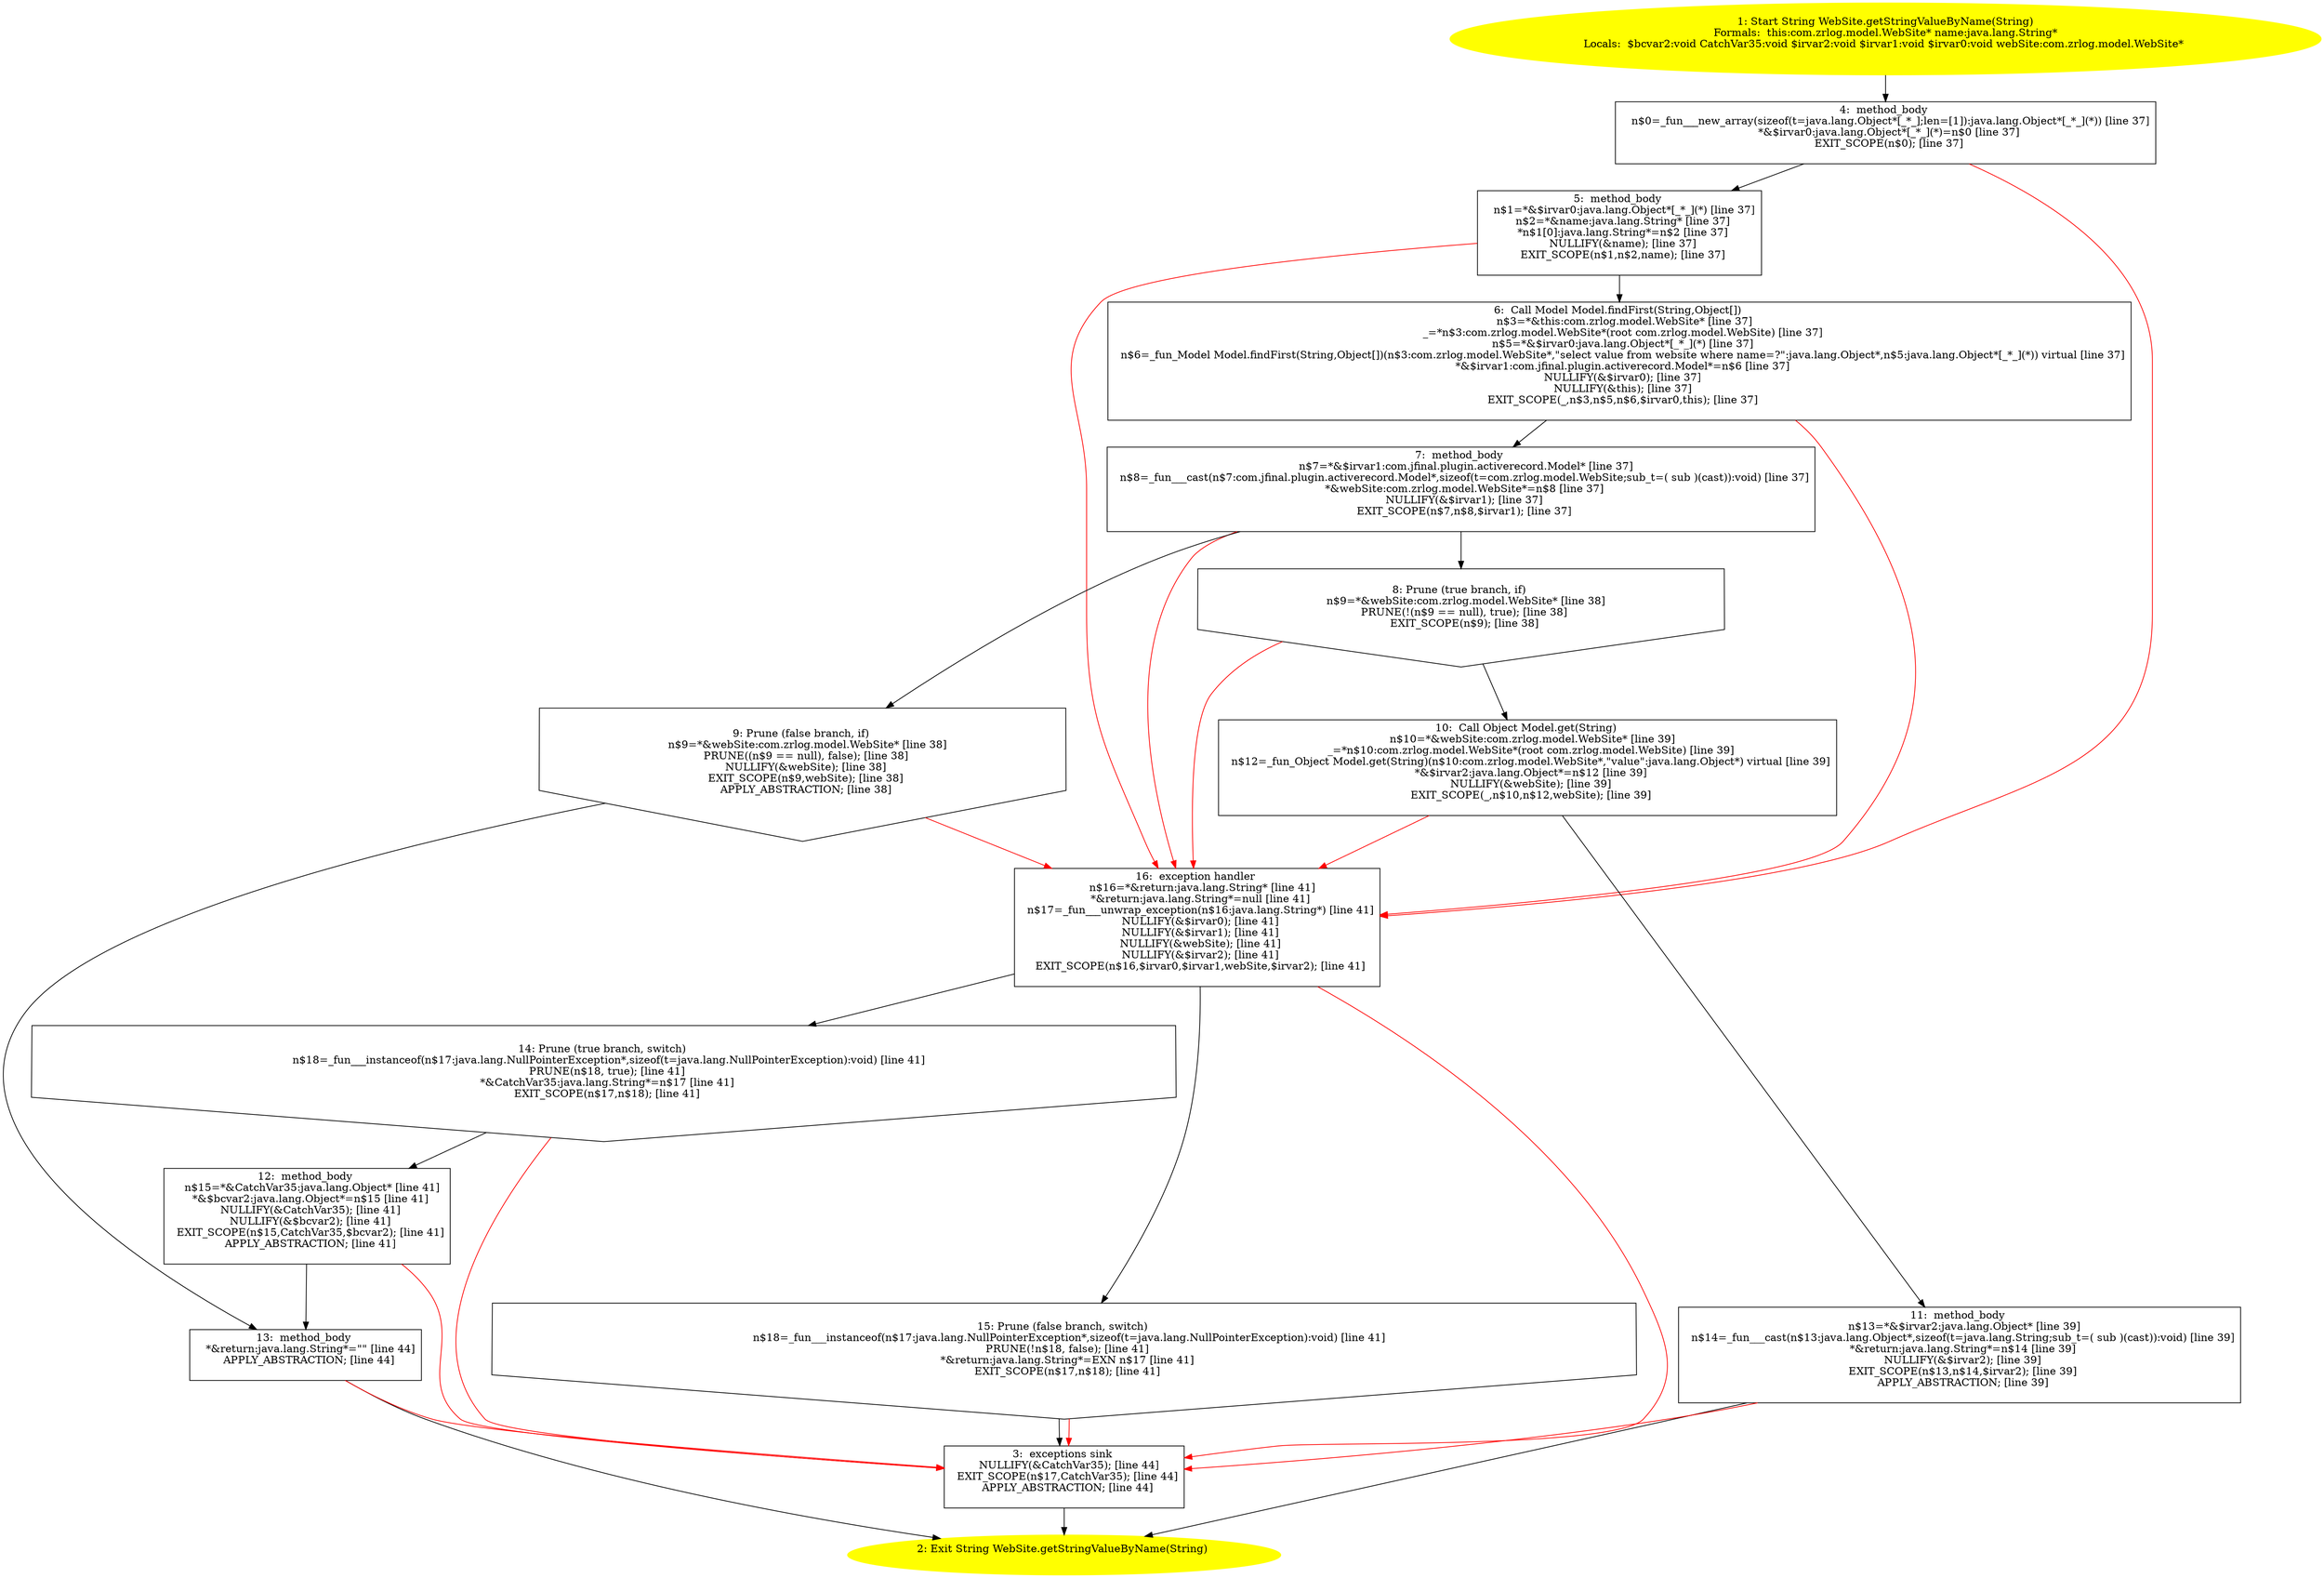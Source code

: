 /* @generated */
digraph cfg {
"com.zrlog.model.WebSite.getStringValueByName(java.lang.String):java.lang.String.f266236fb85f82b51f88fcc70c12c195_1" [label="1: Start String WebSite.getStringValueByName(String)\nFormals:  this:com.zrlog.model.WebSite* name:java.lang.String*\nLocals:  $bcvar2:void CatchVar35:void $irvar2:void $irvar1:void $irvar0:void webSite:com.zrlog.model.WebSite* \n  " color=yellow style=filled]
	

	 "com.zrlog.model.WebSite.getStringValueByName(java.lang.String):java.lang.String.f266236fb85f82b51f88fcc70c12c195_1" -> "com.zrlog.model.WebSite.getStringValueByName(java.lang.String):java.lang.String.f266236fb85f82b51f88fcc70c12c195_4" ;
"com.zrlog.model.WebSite.getStringValueByName(java.lang.String):java.lang.String.f266236fb85f82b51f88fcc70c12c195_2" [label="2: Exit String WebSite.getStringValueByName(String) \n  " color=yellow style=filled]
	

"com.zrlog.model.WebSite.getStringValueByName(java.lang.String):java.lang.String.f266236fb85f82b51f88fcc70c12c195_3" [label="3:  exceptions sink \n   NULLIFY(&CatchVar35); [line 44]\n  EXIT_SCOPE(n$17,CatchVar35); [line 44]\n  APPLY_ABSTRACTION; [line 44]\n " shape="box"]
	

	 "com.zrlog.model.WebSite.getStringValueByName(java.lang.String):java.lang.String.f266236fb85f82b51f88fcc70c12c195_3" -> "com.zrlog.model.WebSite.getStringValueByName(java.lang.String):java.lang.String.f266236fb85f82b51f88fcc70c12c195_2" ;
"com.zrlog.model.WebSite.getStringValueByName(java.lang.String):java.lang.String.f266236fb85f82b51f88fcc70c12c195_4" [label="4:  method_body \n   n$0=_fun___new_array(sizeof(t=java.lang.Object*[_*_];len=[1]):java.lang.Object*[_*_](*)) [line 37]\n  *&$irvar0:java.lang.Object*[_*_](*)=n$0 [line 37]\n  EXIT_SCOPE(n$0); [line 37]\n " shape="box"]
	

	 "com.zrlog.model.WebSite.getStringValueByName(java.lang.String):java.lang.String.f266236fb85f82b51f88fcc70c12c195_4" -> "com.zrlog.model.WebSite.getStringValueByName(java.lang.String):java.lang.String.f266236fb85f82b51f88fcc70c12c195_5" ;
	 "com.zrlog.model.WebSite.getStringValueByName(java.lang.String):java.lang.String.f266236fb85f82b51f88fcc70c12c195_4" -> "com.zrlog.model.WebSite.getStringValueByName(java.lang.String):java.lang.String.f266236fb85f82b51f88fcc70c12c195_16" [color="red" ];
"com.zrlog.model.WebSite.getStringValueByName(java.lang.String):java.lang.String.f266236fb85f82b51f88fcc70c12c195_5" [label="5:  method_body \n   n$1=*&$irvar0:java.lang.Object*[_*_](*) [line 37]\n  n$2=*&name:java.lang.String* [line 37]\n  *n$1[0]:java.lang.String*=n$2 [line 37]\n  NULLIFY(&name); [line 37]\n  EXIT_SCOPE(n$1,n$2,name); [line 37]\n " shape="box"]
	

	 "com.zrlog.model.WebSite.getStringValueByName(java.lang.String):java.lang.String.f266236fb85f82b51f88fcc70c12c195_5" -> "com.zrlog.model.WebSite.getStringValueByName(java.lang.String):java.lang.String.f266236fb85f82b51f88fcc70c12c195_6" ;
	 "com.zrlog.model.WebSite.getStringValueByName(java.lang.String):java.lang.String.f266236fb85f82b51f88fcc70c12c195_5" -> "com.zrlog.model.WebSite.getStringValueByName(java.lang.String):java.lang.String.f266236fb85f82b51f88fcc70c12c195_16" [color="red" ];
"com.zrlog.model.WebSite.getStringValueByName(java.lang.String):java.lang.String.f266236fb85f82b51f88fcc70c12c195_6" [label="6:  Call Model Model.findFirst(String,Object[]) \n   n$3=*&this:com.zrlog.model.WebSite* [line 37]\n  _=*n$3:com.zrlog.model.WebSite*(root com.zrlog.model.WebSite) [line 37]\n  n$5=*&$irvar0:java.lang.Object*[_*_](*) [line 37]\n  n$6=_fun_Model Model.findFirst(String,Object[])(n$3:com.zrlog.model.WebSite*,\"select value from website where name=?\":java.lang.Object*,n$5:java.lang.Object*[_*_](*)) virtual [line 37]\n  *&$irvar1:com.jfinal.plugin.activerecord.Model*=n$6 [line 37]\n  NULLIFY(&$irvar0); [line 37]\n  NULLIFY(&this); [line 37]\n  EXIT_SCOPE(_,n$3,n$5,n$6,$irvar0,this); [line 37]\n " shape="box"]
	

	 "com.zrlog.model.WebSite.getStringValueByName(java.lang.String):java.lang.String.f266236fb85f82b51f88fcc70c12c195_6" -> "com.zrlog.model.WebSite.getStringValueByName(java.lang.String):java.lang.String.f266236fb85f82b51f88fcc70c12c195_7" ;
	 "com.zrlog.model.WebSite.getStringValueByName(java.lang.String):java.lang.String.f266236fb85f82b51f88fcc70c12c195_6" -> "com.zrlog.model.WebSite.getStringValueByName(java.lang.String):java.lang.String.f266236fb85f82b51f88fcc70c12c195_16" [color="red" ];
"com.zrlog.model.WebSite.getStringValueByName(java.lang.String):java.lang.String.f266236fb85f82b51f88fcc70c12c195_7" [label="7:  method_body \n   n$7=*&$irvar1:com.jfinal.plugin.activerecord.Model* [line 37]\n  n$8=_fun___cast(n$7:com.jfinal.plugin.activerecord.Model*,sizeof(t=com.zrlog.model.WebSite;sub_t=( sub )(cast)):void) [line 37]\n  *&webSite:com.zrlog.model.WebSite*=n$8 [line 37]\n  NULLIFY(&$irvar1); [line 37]\n  EXIT_SCOPE(n$7,n$8,$irvar1); [line 37]\n " shape="box"]
	

	 "com.zrlog.model.WebSite.getStringValueByName(java.lang.String):java.lang.String.f266236fb85f82b51f88fcc70c12c195_7" -> "com.zrlog.model.WebSite.getStringValueByName(java.lang.String):java.lang.String.f266236fb85f82b51f88fcc70c12c195_8" ;
	 "com.zrlog.model.WebSite.getStringValueByName(java.lang.String):java.lang.String.f266236fb85f82b51f88fcc70c12c195_7" -> "com.zrlog.model.WebSite.getStringValueByName(java.lang.String):java.lang.String.f266236fb85f82b51f88fcc70c12c195_9" ;
	 "com.zrlog.model.WebSite.getStringValueByName(java.lang.String):java.lang.String.f266236fb85f82b51f88fcc70c12c195_7" -> "com.zrlog.model.WebSite.getStringValueByName(java.lang.String):java.lang.String.f266236fb85f82b51f88fcc70c12c195_16" [color="red" ];
"com.zrlog.model.WebSite.getStringValueByName(java.lang.String):java.lang.String.f266236fb85f82b51f88fcc70c12c195_8" [label="8: Prune (true branch, if) \n   n$9=*&webSite:com.zrlog.model.WebSite* [line 38]\n  PRUNE(!(n$9 == null), true); [line 38]\n  EXIT_SCOPE(n$9); [line 38]\n " shape="invhouse"]
	

	 "com.zrlog.model.WebSite.getStringValueByName(java.lang.String):java.lang.String.f266236fb85f82b51f88fcc70c12c195_8" -> "com.zrlog.model.WebSite.getStringValueByName(java.lang.String):java.lang.String.f266236fb85f82b51f88fcc70c12c195_10" ;
	 "com.zrlog.model.WebSite.getStringValueByName(java.lang.String):java.lang.String.f266236fb85f82b51f88fcc70c12c195_8" -> "com.zrlog.model.WebSite.getStringValueByName(java.lang.String):java.lang.String.f266236fb85f82b51f88fcc70c12c195_16" [color="red" ];
"com.zrlog.model.WebSite.getStringValueByName(java.lang.String):java.lang.String.f266236fb85f82b51f88fcc70c12c195_9" [label="9: Prune (false branch, if) \n   n$9=*&webSite:com.zrlog.model.WebSite* [line 38]\n  PRUNE((n$9 == null), false); [line 38]\n  NULLIFY(&webSite); [line 38]\n  EXIT_SCOPE(n$9,webSite); [line 38]\n  APPLY_ABSTRACTION; [line 38]\n " shape="invhouse"]
	

	 "com.zrlog.model.WebSite.getStringValueByName(java.lang.String):java.lang.String.f266236fb85f82b51f88fcc70c12c195_9" -> "com.zrlog.model.WebSite.getStringValueByName(java.lang.String):java.lang.String.f266236fb85f82b51f88fcc70c12c195_13" ;
	 "com.zrlog.model.WebSite.getStringValueByName(java.lang.String):java.lang.String.f266236fb85f82b51f88fcc70c12c195_9" -> "com.zrlog.model.WebSite.getStringValueByName(java.lang.String):java.lang.String.f266236fb85f82b51f88fcc70c12c195_16" [color="red" ];
"com.zrlog.model.WebSite.getStringValueByName(java.lang.String):java.lang.String.f266236fb85f82b51f88fcc70c12c195_10" [label="10:  Call Object Model.get(String) \n   n$10=*&webSite:com.zrlog.model.WebSite* [line 39]\n  _=*n$10:com.zrlog.model.WebSite*(root com.zrlog.model.WebSite) [line 39]\n  n$12=_fun_Object Model.get(String)(n$10:com.zrlog.model.WebSite*,\"value\":java.lang.Object*) virtual [line 39]\n  *&$irvar2:java.lang.Object*=n$12 [line 39]\n  NULLIFY(&webSite); [line 39]\n  EXIT_SCOPE(_,n$10,n$12,webSite); [line 39]\n " shape="box"]
	

	 "com.zrlog.model.WebSite.getStringValueByName(java.lang.String):java.lang.String.f266236fb85f82b51f88fcc70c12c195_10" -> "com.zrlog.model.WebSite.getStringValueByName(java.lang.String):java.lang.String.f266236fb85f82b51f88fcc70c12c195_11" ;
	 "com.zrlog.model.WebSite.getStringValueByName(java.lang.String):java.lang.String.f266236fb85f82b51f88fcc70c12c195_10" -> "com.zrlog.model.WebSite.getStringValueByName(java.lang.String):java.lang.String.f266236fb85f82b51f88fcc70c12c195_16" [color="red" ];
"com.zrlog.model.WebSite.getStringValueByName(java.lang.String):java.lang.String.f266236fb85f82b51f88fcc70c12c195_11" [label="11:  method_body \n   n$13=*&$irvar2:java.lang.Object* [line 39]\n  n$14=_fun___cast(n$13:java.lang.Object*,sizeof(t=java.lang.String;sub_t=( sub )(cast)):void) [line 39]\n  *&return:java.lang.String*=n$14 [line 39]\n  NULLIFY(&$irvar2); [line 39]\n  EXIT_SCOPE(n$13,n$14,$irvar2); [line 39]\n  APPLY_ABSTRACTION; [line 39]\n " shape="box"]
	

	 "com.zrlog.model.WebSite.getStringValueByName(java.lang.String):java.lang.String.f266236fb85f82b51f88fcc70c12c195_11" -> "com.zrlog.model.WebSite.getStringValueByName(java.lang.String):java.lang.String.f266236fb85f82b51f88fcc70c12c195_2" ;
	 "com.zrlog.model.WebSite.getStringValueByName(java.lang.String):java.lang.String.f266236fb85f82b51f88fcc70c12c195_11" -> "com.zrlog.model.WebSite.getStringValueByName(java.lang.String):java.lang.String.f266236fb85f82b51f88fcc70c12c195_3" [color="red" ];
"com.zrlog.model.WebSite.getStringValueByName(java.lang.String):java.lang.String.f266236fb85f82b51f88fcc70c12c195_12" [label="12:  method_body \n   n$15=*&CatchVar35:java.lang.Object* [line 41]\n  *&$bcvar2:java.lang.Object*=n$15 [line 41]\n  NULLIFY(&CatchVar35); [line 41]\n  NULLIFY(&$bcvar2); [line 41]\n  EXIT_SCOPE(n$15,CatchVar35,$bcvar2); [line 41]\n  APPLY_ABSTRACTION; [line 41]\n " shape="box"]
	

	 "com.zrlog.model.WebSite.getStringValueByName(java.lang.String):java.lang.String.f266236fb85f82b51f88fcc70c12c195_12" -> "com.zrlog.model.WebSite.getStringValueByName(java.lang.String):java.lang.String.f266236fb85f82b51f88fcc70c12c195_13" ;
	 "com.zrlog.model.WebSite.getStringValueByName(java.lang.String):java.lang.String.f266236fb85f82b51f88fcc70c12c195_12" -> "com.zrlog.model.WebSite.getStringValueByName(java.lang.String):java.lang.String.f266236fb85f82b51f88fcc70c12c195_3" [color="red" ];
"com.zrlog.model.WebSite.getStringValueByName(java.lang.String):java.lang.String.f266236fb85f82b51f88fcc70c12c195_13" [label="13:  method_body \n   *&return:java.lang.String*=\"\" [line 44]\n  APPLY_ABSTRACTION; [line 44]\n " shape="box"]
	

	 "com.zrlog.model.WebSite.getStringValueByName(java.lang.String):java.lang.String.f266236fb85f82b51f88fcc70c12c195_13" -> "com.zrlog.model.WebSite.getStringValueByName(java.lang.String):java.lang.String.f266236fb85f82b51f88fcc70c12c195_2" ;
	 "com.zrlog.model.WebSite.getStringValueByName(java.lang.String):java.lang.String.f266236fb85f82b51f88fcc70c12c195_13" -> "com.zrlog.model.WebSite.getStringValueByName(java.lang.String):java.lang.String.f266236fb85f82b51f88fcc70c12c195_3" [color="red" ];
"com.zrlog.model.WebSite.getStringValueByName(java.lang.String):java.lang.String.f266236fb85f82b51f88fcc70c12c195_14" [label="14: Prune (true branch, switch) \n   n$18=_fun___instanceof(n$17:java.lang.NullPointerException*,sizeof(t=java.lang.NullPointerException):void) [line 41]\n  PRUNE(n$18, true); [line 41]\n  *&CatchVar35:java.lang.String*=n$17 [line 41]\n  EXIT_SCOPE(n$17,n$18); [line 41]\n " shape="invhouse"]
	

	 "com.zrlog.model.WebSite.getStringValueByName(java.lang.String):java.lang.String.f266236fb85f82b51f88fcc70c12c195_14" -> "com.zrlog.model.WebSite.getStringValueByName(java.lang.String):java.lang.String.f266236fb85f82b51f88fcc70c12c195_12" ;
	 "com.zrlog.model.WebSite.getStringValueByName(java.lang.String):java.lang.String.f266236fb85f82b51f88fcc70c12c195_14" -> "com.zrlog.model.WebSite.getStringValueByName(java.lang.String):java.lang.String.f266236fb85f82b51f88fcc70c12c195_3" [color="red" ];
"com.zrlog.model.WebSite.getStringValueByName(java.lang.String):java.lang.String.f266236fb85f82b51f88fcc70c12c195_15" [label="15: Prune (false branch, switch) \n   n$18=_fun___instanceof(n$17:java.lang.NullPointerException*,sizeof(t=java.lang.NullPointerException):void) [line 41]\n  PRUNE(!n$18, false); [line 41]\n  *&return:java.lang.String*=EXN n$17 [line 41]\n  EXIT_SCOPE(n$17,n$18); [line 41]\n " shape="invhouse"]
	

	 "com.zrlog.model.WebSite.getStringValueByName(java.lang.String):java.lang.String.f266236fb85f82b51f88fcc70c12c195_15" -> "com.zrlog.model.WebSite.getStringValueByName(java.lang.String):java.lang.String.f266236fb85f82b51f88fcc70c12c195_3" ;
	 "com.zrlog.model.WebSite.getStringValueByName(java.lang.String):java.lang.String.f266236fb85f82b51f88fcc70c12c195_15" -> "com.zrlog.model.WebSite.getStringValueByName(java.lang.String):java.lang.String.f266236fb85f82b51f88fcc70c12c195_3" [color="red" ];
"com.zrlog.model.WebSite.getStringValueByName(java.lang.String):java.lang.String.f266236fb85f82b51f88fcc70c12c195_16" [label="16:  exception handler \n   n$16=*&return:java.lang.String* [line 41]\n  *&return:java.lang.String*=null [line 41]\n  n$17=_fun___unwrap_exception(n$16:java.lang.String*) [line 41]\n  NULLIFY(&$irvar0); [line 41]\n  NULLIFY(&$irvar1); [line 41]\n  NULLIFY(&webSite); [line 41]\n  NULLIFY(&$irvar2); [line 41]\n  EXIT_SCOPE(n$16,$irvar0,$irvar1,webSite,$irvar2); [line 41]\n " shape="box"]
	

	 "com.zrlog.model.WebSite.getStringValueByName(java.lang.String):java.lang.String.f266236fb85f82b51f88fcc70c12c195_16" -> "com.zrlog.model.WebSite.getStringValueByName(java.lang.String):java.lang.String.f266236fb85f82b51f88fcc70c12c195_14" ;
	 "com.zrlog.model.WebSite.getStringValueByName(java.lang.String):java.lang.String.f266236fb85f82b51f88fcc70c12c195_16" -> "com.zrlog.model.WebSite.getStringValueByName(java.lang.String):java.lang.String.f266236fb85f82b51f88fcc70c12c195_15" ;
	 "com.zrlog.model.WebSite.getStringValueByName(java.lang.String):java.lang.String.f266236fb85f82b51f88fcc70c12c195_16" -> "com.zrlog.model.WebSite.getStringValueByName(java.lang.String):java.lang.String.f266236fb85f82b51f88fcc70c12c195_3" [color="red" ];
}
